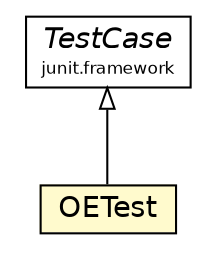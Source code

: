 #!/usr/local/bin/dot
#
# Class diagram 
# Generated by UMLGraph version R5_6_6-1-g9240c4 (http://www.umlgraph.org/)
#

digraph G {
	edge [fontname="Helvetica",fontsize=10,labelfontname="Helvetica",labelfontsize=10];
	node [fontname="Helvetica",fontsize=10,shape=plaintext];
	nodesep=0.25;
	ranksep=0.5;
	// moise.test.OETest
	c7936 [label=<<table title="moise.test.OETest" border="0" cellborder="1" cellspacing="0" cellpadding="2" port="p" bgcolor="lemonChiffon" href="./OETest.html">
		<tr><td><table border="0" cellspacing="0" cellpadding="1">
<tr><td align="center" balign="center"> OETest </td></tr>
		</table></td></tr>
		</table>>, URL="./OETest.html", fontname="Helvetica", fontcolor="black", fontsize=14.0];
	//moise.test.OETest extends junit.framework.TestCase
	c7990:p -> c7936:p [dir=back,arrowtail=empty];
	// junit.framework.TestCase
	c7990 [label=<<table title="junit.framework.TestCase" border="0" cellborder="1" cellspacing="0" cellpadding="2" port="p" href="http://java.sun.com/j2se/1.4.2/docs/api/junit/framework/TestCase.html">
		<tr><td><table border="0" cellspacing="0" cellpadding="1">
<tr><td align="center" balign="center"><font face="Helvetica-Oblique"> TestCase </font></td></tr>
<tr><td align="center" balign="center"><font point-size="8.0"> junit.framework </font></td></tr>
		</table></td></tr>
		</table>>, URL="http://java.sun.com/j2se/1.4.2/docs/api/junit/framework/TestCase.html", fontname="Helvetica", fontcolor="black", fontsize=14.0];
}

